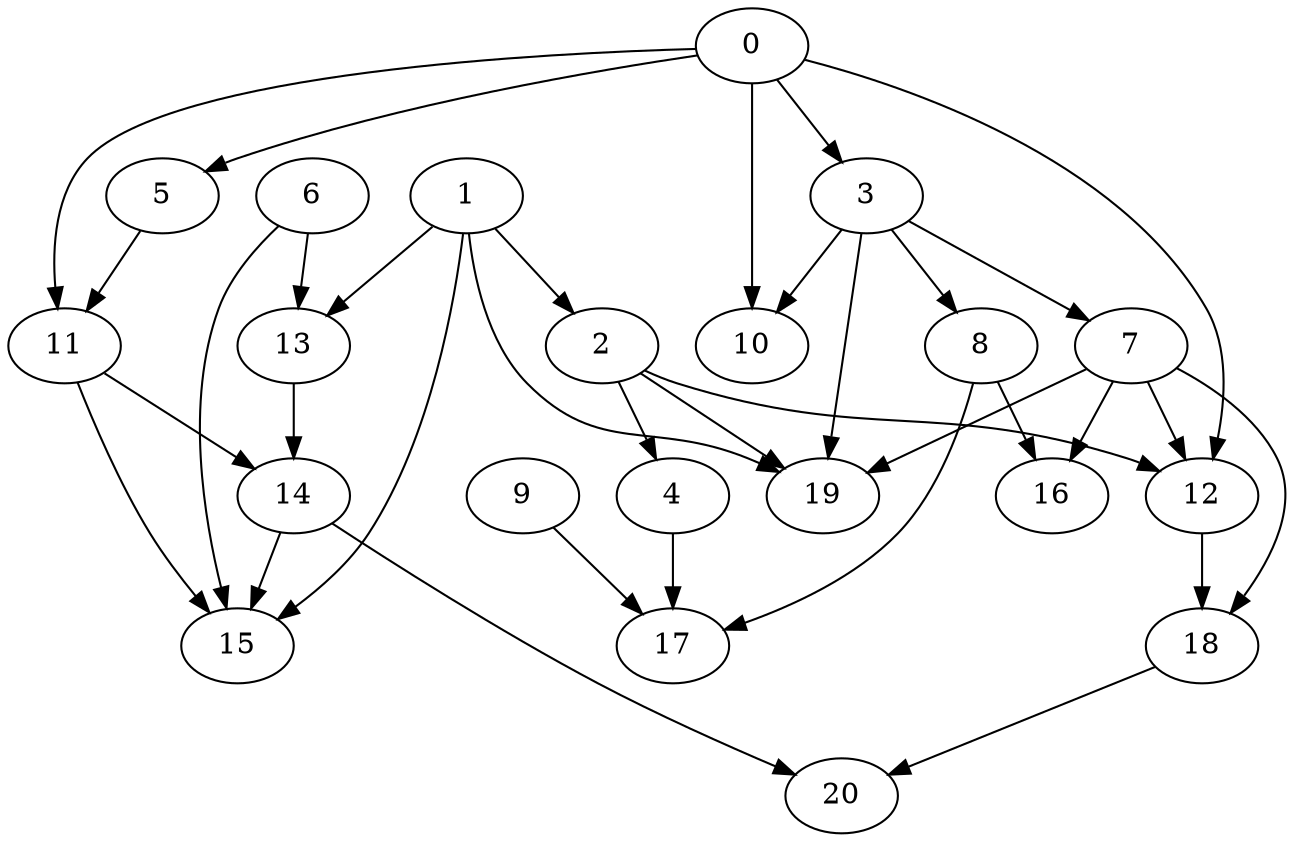 digraph "Random_Nodes_21_Density_1.62_CCR_9.96_WeightType_Random_Homogeneous-2" {
0 [Weight=5];
6 [Weight=4];
3 [Weight=2];
1 [Weight=8];
7 [Weight=3];
5 [Weight=4];
13 [Weight=5];
2 [Weight=3];
12 [Weight=6];
11 [Weight=4];
9 [Weight=8];
8 [Weight=3];
14 [Weight=3];
4 [Weight=4];
18 [Weight=2];
17 [Weight=10];
19 [Weight=9];
16 [Weight=8];
10 [Weight=4];
15 [Weight=4];
20 [Weight=4];
1 -> 13 [Weight=18];
0 -> 3 [Weight=23];
3 -> 8 [Weight=37];
5 -> 11 [Weight=32];
2 -> 19 [Weight=14];
18 -> 20 [Weight=18];
0 -> 12 [Weight=32];
12 -> 18 [Weight=46];
0 -> 11 [Weight=32];
11 -> 15 [Weight=23];
13 -> 14 [Weight=46];
8 -> 16 [Weight=46];
1 -> 15 [Weight=32];
0 -> 5 [Weight=28];
6 -> 13 [Weight=46];
9 -> 17 [Weight=46];
8 -> 17 [Weight=23];
1 -> 2 [Weight=18];
7 -> 18 [Weight=42];
7 -> 12 [Weight=42];
7 -> 19 [Weight=18];
1 -> 19 [Weight=32];
2 -> 12 [Weight=14];
11 -> 14 [Weight=18];
6 -> 15 [Weight=28];
4 -> 17 [Weight=18];
3 -> 10 [Weight=46];
14 -> 15 [Weight=46];
14 -> 20 [Weight=23];
3 -> 19 [Weight=14];
0 -> 10 [Weight=18];
3 -> 7 [Weight=28];
2 -> 4 [Weight=42];
7 -> 16 [Weight=37];
}
